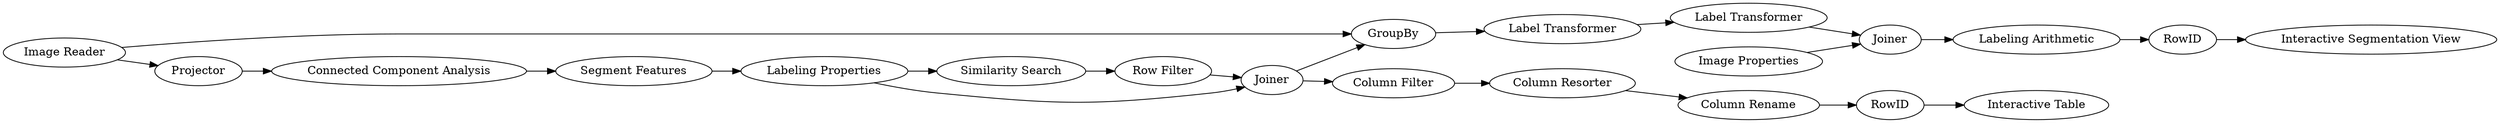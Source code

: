 digraph {
	"8813569396002438223_4" [label="Labeling Properties"]
	"7696808246993692981_22" [label="Label Transformer"]
	"6474077745935671904_25" [label="Interactive Table"]
	"7696808246993692981_21" [label="Label Transformer"]
	"8813569396002438223_5" [label=Projector]
	"6474077745935671904_34" [label=Joiner]
	"7696808246993692981_13" [label=Joiner]
	"6474077745935671904_33" [label="Row Filter"]
	"6691358794198009483_26" [label="Column Resorter"]
	"8813569396002438223_2" [label="Connected Component Analysis"]
	"6691358794198009483_24" [label="Column Rename"]
	"7696808246993692981_38" [label=GroupBy]
	"7696808246993692981_14" [label="Image Properties"]
	"7696808246993692981_15" [label="Labeling Arithmetic"]
	"6474077745935671904_32" [label="Similarity Search"]
	"6691358794198009483_27" [label=RowID]
	"6691358794198009483_23" [label="Column Filter"]
	"8813569396002438223_3" [label="Segment Features"]
	"6474077745935671904_1" [label="Image Reader"]
	"6474077745935671904_16" [label="Interactive Segmentation View"]
	"7696808246993692981_39" [label=RowID]
	"7696808246993692981_21" -> "7696808246993692981_22"
	"6691358794198009483_27" -> "6474077745935671904_25"
	"6474077745935671904_1" -> "7696808246993692981_38"
	"7696808246993692981_39" -> "6474077745935671904_16"
	"8813569396002438223_3" -> "8813569396002438223_4"
	"6474077745935671904_1" -> "8813569396002438223_5"
	"6691358794198009483_24" -> "6691358794198009483_27"
	"7696808246993692981_22" -> "7696808246993692981_13"
	"6691358794198009483_23" -> "6691358794198009483_26"
	"7696808246993692981_15" -> "7696808246993692981_39"
	"6474077745935671904_34" -> "6691358794198009483_23"
	"8813569396002438223_4" -> "6474077745935671904_34"
	"7696808246993692981_38" -> "7696808246993692981_21"
	"7696808246993692981_13" -> "7696808246993692981_15"
	"6474077745935671904_32" -> "6474077745935671904_33"
	"8813569396002438223_2" -> "8813569396002438223_3"
	"6691358794198009483_26" -> "6691358794198009483_24"
	"6474077745935671904_34" -> "7696808246993692981_38"
	"6474077745935671904_33" -> "6474077745935671904_34"
	"8813569396002438223_5" -> "8813569396002438223_2"
	"8813569396002438223_4" -> "6474077745935671904_32"
	"7696808246993692981_14" -> "7696808246993692981_13"
	rankdir=LR
}

